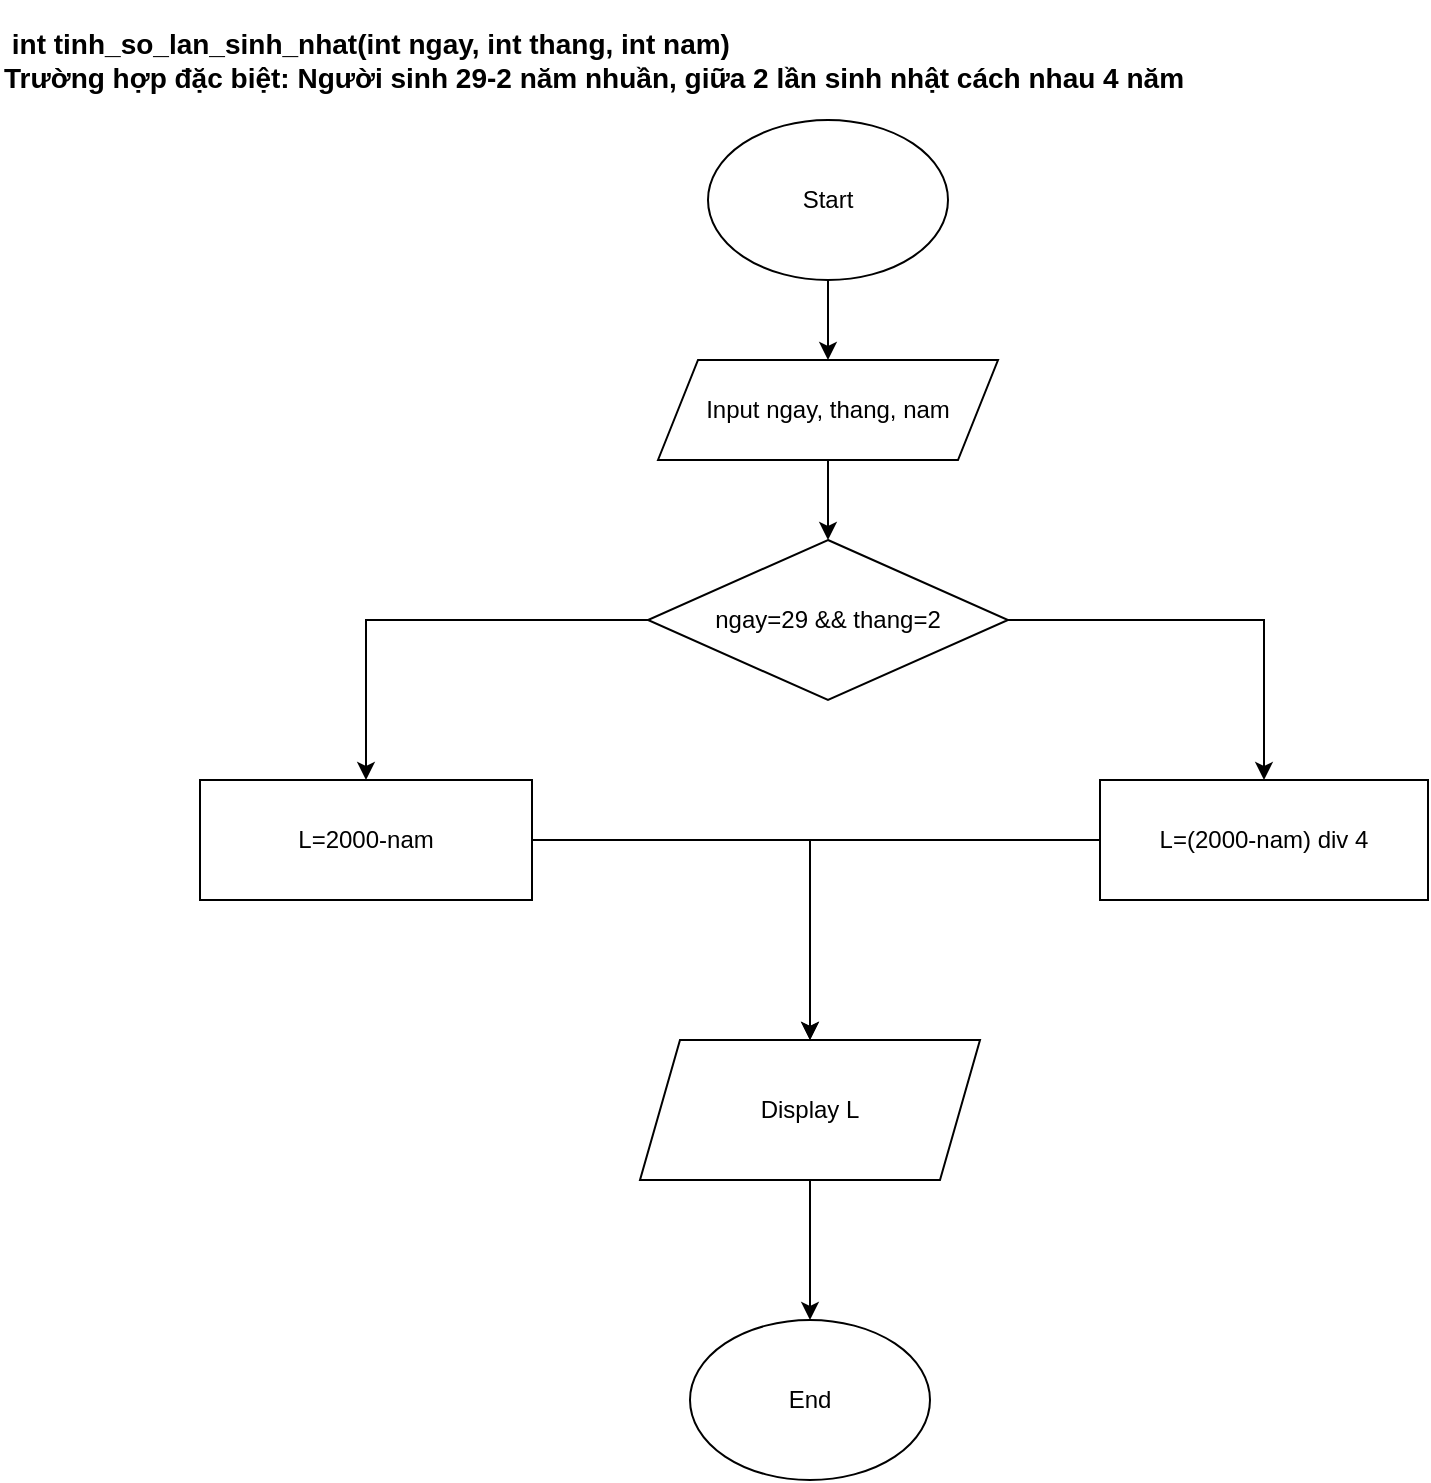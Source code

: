 <mxfile version="24.0.6" type="google">
  <diagram name="Page-1" id="jJj0RF1CriUue4iSsMyv">
    <mxGraphModel grid="1" page="1" gridSize="10" guides="1" tooltips="1" connect="1" arrows="1" fold="1" pageScale="1" pageWidth="827" pageHeight="1169" math="0" shadow="0">
      <root>
        <mxCell id="0" />
        <mxCell id="1" parent="0" />
        <mxCell id="xNuK6DAP8OoAVZ3B_Nqm-6" value="&lt;div&gt;&amp;nbsp;int tinh_so_lan_sinh_nhat(int ngay, int thang, int nam)&lt;/div&gt;&lt;div&gt;Trường hợp đặc biệt: Người sinh 29-2 năm nhuần, giữa 2 lần sinh nhật cách nhau 4 năm&lt;/div&gt;" style="text;html=1;align=left;verticalAlign=middle;whiteSpace=wrap;rounded=0;fontStyle=1;fontSize=14;" vertex="1" parent="1">
          <mxGeometry width="600" height="60" as="geometry" />
        </mxCell>
        <mxCell id="xNuK6DAP8OoAVZ3B_Nqm-9" value="" style="edgeStyle=orthogonalEdgeStyle;rounded=0;orthogonalLoop=1;jettySize=auto;html=1;" edge="1" parent="1" source="xNuK6DAP8OoAVZ3B_Nqm-7" target="xNuK6DAP8OoAVZ3B_Nqm-8">
          <mxGeometry relative="1" as="geometry" />
        </mxCell>
        <mxCell id="xNuK6DAP8OoAVZ3B_Nqm-7" value="Start" style="ellipse;whiteSpace=wrap;html=1;" vertex="1" parent="1">
          <mxGeometry x="354" y="60" width="120" height="80" as="geometry" />
        </mxCell>
        <mxCell id="xNuK6DAP8OoAVZ3B_Nqm-11" value="" style="edgeStyle=orthogonalEdgeStyle;rounded=0;orthogonalLoop=1;jettySize=auto;html=1;" edge="1" parent="1" source="xNuK6DAP8OoAVZ3B_Nqm-8" target="xNuK6DAP8OoAVZ3B_Nqm-10">
          <mxGeometry relative="1" as="geometry" />
        </mxCell>
        <mxCell id="xNuK6DAP8OoAVZ3B_Nqm-8" value="Input ngay, thang, nam" style="shape=parallelogram;perimeter=parallelogramPerimeter;whiteSpace=wrap;html=1;fixedSize=1;" vertex="1" parent="1">
          <mxGeometry x="329" y="180" width="170" height="50" as="geometry" />
        </mxCell>
        <mxCell id="xNuK6DAP8OoAVZ3B_Nqm-14" value="" style="edgeStyle=orthogonalEdgeStyle;rounded=0;orthogonalLoop=1;jettySize=auto;html=1;" edge="1" parent="1" source="xNuK6DAP8OoAVZ3B_Nqm-10" target="xNuK6DAP8OoAVZ3B_Nqm-13">
          <mxGeometry relative="1" as="geometry" />
        </mxCell>
        <mxCell id="xNuK6DAP8OoAVZ3B_Nqm-16" value="" style="edgeStyle=orthogonalEdgeStyle;rounded=0;orthogonalLoop=1;jettySize=auto;html=1;" edge="1" parent="1" source="xNuK6DAP8OoAVZ3B_Nqm-10" target="xNuK6DAP8OoAVZ3B_Nqm-15">
          <mxGeometry relative="1" as="geometry" />
        </mxCell>
        <mxCell id="xNuK6DAP8OoAVZ3B_Nqm-10" value="ngay=29 &amp;&amp; thang=2" style="rhombus;whiteSpace=wrap;html=1;" vertex="1" parent="1">
          <mxGeometry x="324" y="270" width="180" height="80" as="geometry" />
        </mxCell>
        <mxCell id="xNuK6DAP8OoAVZ3B_Nqm-18" value="" style="edgeStyle=orthogonalEdgeStyle;rounded=0;orthogonalLoop=1;jettySize=auto;html=1;" edge="1" parent="1" source="xNuK6DAP8OoAVZ3B_Nqm-13" target="xNuK6DAP8OoAVZ3B_Nqm-17">
          <mxGeometry relative="1" as="geometry" />
        </mxCell>
        <mxCell id="xNuK6DAP8OoAVZ3B_Nqm-13" value="L=2000-nam" style="whiteSpace=wrap;html=1;" vertex="1" parent="1">
          <mxGeometry x="100" y="390" width="166" height="60" as="geometry" />
        </mxCell>
        <mxCell id="xNuK6DAP8OoAVZ3B_Nqm-19" value="" style="edgeStyle=orthogonalEdgeStyle;rounded=0;orthogonalLoop=1;jettySize=auto;html=1;" edge="1" parent="1" source="xNuK6DAP8OoAVZ3B_Nqm-15" target="xNuK6DAP8OoAVZ3B_Nqm-17">
          <mxGeometry relative="1" as="geometry" />
        </mxCell>
        <mxCell id="xNuK6DAP8OoAVZ3B_Nqm-15" value="L=(2000-nam) div 4" style="whiteSpace=wrap;html=1;" vertex="1" parent="1">
          <mxGeometry x="550" y="390" width="164" height="60" as="geometry" />
        </mxCell>
        <mxCell id="xNuK6DAP8OoAVZ3B_Nqm-21" value="" style="edgeStyle=orthogonalEdgeStyle;rounded=0;orthogonalLoop=1;jettySize=auto;html=1;entryX=0.5;entryY=0;entryDx=0;entryDy=0;" edge="1" parent="1" source="xNuK6DAP8OoAVZ3B_Nqm-17" target="xNuK6DAP8OoAVZ3B_Nqm-22">
          <mxGeometry relative="1" as="geometry">
            <mxPoint x="405" y="665" as="targetPoint" />
          </mxGeometry>
        </mxCell>
        <mxCell id="xNuK6DAP8OoAVZ3B_Nqm-17" value="Display L" style="shape=parallelogram;perimeter=parallelogramPerimeter;whiteSpace=wrap;html=1;fixedSize=1;" vertex="1" parent="1">
          <mxGeometry x="320" y="520" width="170" height="70" as="geometry" />
        </mxCell>
        <mxCell id="xNuK6DAP8OoAVZ3B_Nqm-22" value="End" style="ellipse;whiteSpace=wrap;html=1;" vertex="1" parent="1">
          <mxGeometry x="345" y="660" width="120" height="80" as="geometry" />
        </mxCell>
      </root>
    </mxGraphModel>
  </diagram>
</mxfile>
